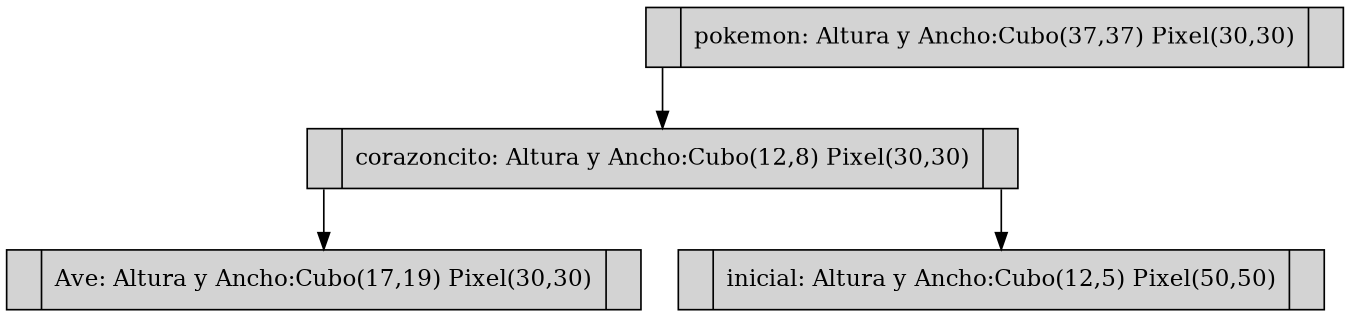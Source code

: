 digraph GraficaARBOL { 
size="9,9" 
rankdir=TB 
node[shape=record,style=filled]
"pokemon"[label ="<C0>|<C1>pokemon: Altura y Ancho:Cubo(37,37) Pixel(30,30)|<C2>"]; 
"corazoncito"[label ="<C0>|<C1>corazoncito: Altura y Ancho:Cubo(12,8) Pixel(30,30)|<C2>"]; 
"Ave"[label ="<C0>|<C1>Ave: Altura y Ancho:Cubo(17,19) Pixel(30,30)|<C2>"]; 
"corazoncito":C0->"Ave"; 
"inicial"[label ="<C0>|<C1>inicial: Altura y Ancho:Cubo(12,5) Pixel(50,50)|<C2>"]; 
"corazoncito":C2->"inicial"; 
"pokemon":C0->"corazoncito"; 
}